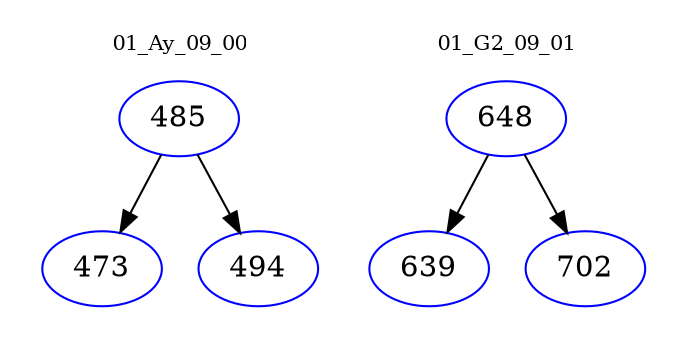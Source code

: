 digraph{
subgraph cluster_0 {
color = white
label = "01_Ay_09_00";
fontsize=10;
T0_485 [label="485", color="blue"]
T0_485 -> T0_473 [color="black"]
T0_473 [label="473", color="blue"]
T0_485 -> T0_494 [color="black"]
T0_494 [label="494", color="blue"]
}
subgraph cluster_1 {
color = white
label = "01_G2_09_01";
fontsize=10;
T1_648 [label="648", color="blue"]
T1_648 -> T1_639 [color="black"]
T1_639 [label="639", color="blue"]
T1_648 -> T1_702 [color="black"]
T1_702 [label="702", color="blue"]
}
}
